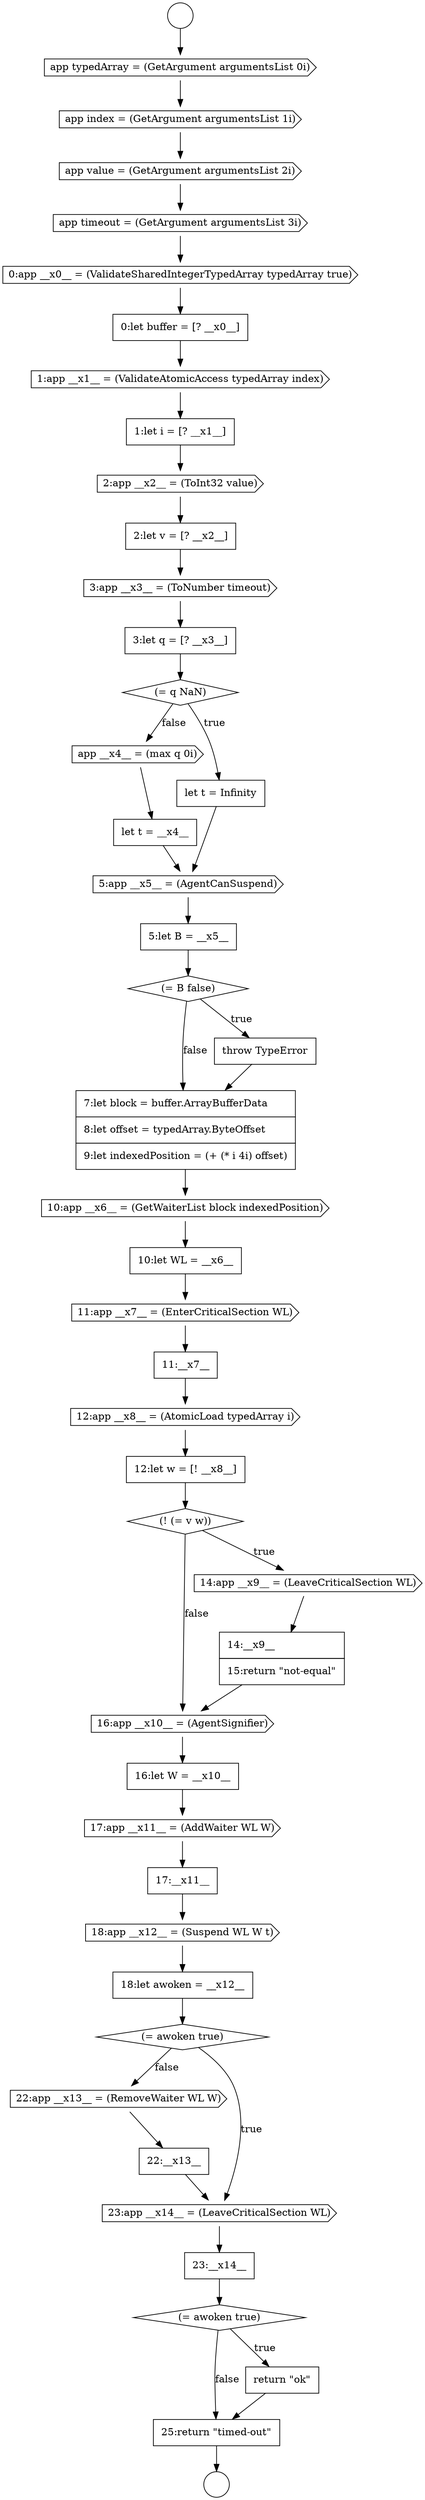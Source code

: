 digraph {
  node16665 [shape=diamond, label=<<font color="black">(= q NaN)</font>> color="black" fillcolor="white" style=filled]
  node16673 [shape=none, margin=0, label=<<font color="black">
    <table border="0" cellborder="1" cellspacing="0" cellpadding="10">
      <tr><td align="left">7:let block = buffer.ArrayBufferData</td></tr>
      <tr><td align="left">8:let offset = typedArray.ByteOffset</td></tr>
      <tr><td align="left">9:let indexedPosition = (+ (* i 4i) offset)</td></tr>
    </table>
  </font>> color="black" fillcolor="white" style=filled]
  node16694 [shape=diamond, label=<<font color="black">(= awoken true)</font>> color="black" fillcolor="white" style=filled]
  node16686 [shape=none, margin=0, label=<<font color="black">
    <table border="0" cellborder="1" cellspacing="0" cellpadding="10">
      <tr><td align="left">17:__x11__</td></tr>
    </table>
  </font>> color="black" fillcolor="white" style=filled]
  node16670 [shape=none, margin=0, label=<<font color="black">
    <table border="0" cellborder="1" cellspacing="0" cellpadding="10">
      <tr><td align="left">5:let B = __x5__</td></tr>
    </table>
  </font>> color="black" fillcolor="white" style=filled]
  node16674 [shape=cds, label=<<font color="black">10:app __x6__ = (GetWaiterList block indexedPosition)</font>> color="black" fillcolor="white" style=filled]
  node16653 [shape=cds, label=<<font color="black">app typedArray = (GetArgument argumentsList 0i)</font>> color="black" fillcolor="white" style=filled]
  node16667 [shape=cds, label=<<font color="black">app __x4__ = (max q 0i)</font>> color="black" fillcolor="white" style=filled]
  node16671 [shape=diamond, label=<<font color="black">(= B false)</font>> color="black" fillcolor="white" style=filled]
  node16696 [shape=none, margin=0, label=<<font color="black">
    <table border="0" cellborder="1" cellspacing="0" cellpadding="10">
      <tr><td align="left">25:return &quot;timed-out&quot;</td></tr>
    </table>
  </font>> color="black" fillcolor="white" style=filled]
  node16662 [shape=none, margin=0, label=<<font color="black">
    <table border="0" cellborder="1" cellspacing="0" cellpadding="10">
      <tr><td align="left">2:let v = [? __x2__]</td></tr>
    </table>
  </font>> color="black" fillcolor="white" style=filled]
  node16676 [shape=cds, label=<<font color="black">11:app __x7__ = (EnterCriticalSection WL)</font>> color="black" fillcolor="white" style=filled]
  node16658 [shape=none, margin=0, label=<<font color="black">
    <table border="0" cellborder="1" cellspacing="0" cellpadding="10">
      <tr><td align="left">0:let buffer = [? __x0__]</td></tr>
    </table>
  </font>> color="black" fillcolor="white" style=filled]
  node16688 [shape=none, margin=0, label=<<font color="black">
    <table border="0" cellborder="1" cellspacing="0" cellpadding="10">
      <tr><td align="left">18:let awoken = __x12__</td></tr>
    </table>
  </font>> color="black" fillcolor="white" style=filled]
  node16668 [shape=none, margin=0, label=<<font color="black">
    <table border="0" cellborder="1" cellspacing="0" cellpadding="10">
      <tr><td align="left">let t = __x4__</td></tr>
    </table>
  </font>> color="black" fillcolor="white" style=filled]
  node16651 [shape=circle label=" " color="black" fillcolor="white" style=filled]
  node16684 [shape=none, margin=0, label=<<font color="black">
    <table border="0" cellborder="1" cellspacing="0" cellpadding="10">
      <tr><td align="left">16:let W = __x10__</td></tr>
    </table>
  </font>> color="black" fillcolor="white" style=filled]
  node16689 [shape=diamond, label=<<font color="black">(= awoken true)</font>> color="black" fillcolor="white" style=filled]
  node16672 [shape=none, margin=0, label=<<font color="black">
    <table border="0" cellborder="1" cellspacing="0" cellpadding="10">
      <tr><td align="left">throw TypeError</td></tr>
    </table>
  </font>> color="black" fillcolor="white" style=filled]
  node16655 [shape=cds, label=<<font color="black">app value = (GetArgument argumentsList 2i)</font>> color="black" fillcolor="white" style=filled]
  node16680 [shape=diamond, label=<<font color="black">(! (= v w))</font>> color="black" fillcolor="white" style=filled]
  node16693 [shape=none, margin=0, label=<<font color="black">
    <table border="0" cellborder="1" cellspacing="0" cellpadding="10">
      <tr><td align="left">23:__x14__</td></tr>
    </table>
  </font>> color="black" fillcolor="white" style=filled]
  node16687 [shape=cds, label=<<font color="black">18:app __x12__ = (Suspend WL W t)</font>> color="black" fillcolor="white" style=filled]
  node16661 [shape=cds, label=<<font color="black">2:app __x2__ = (ToInt32 value)</font>> color="black" fillcolor="white" style=filled]
  node16652 [shape=circle label=" " color="black" fillcolor="white" style=filled]
  node16657 [shape=cds, label=<<font color="black">0:app __x0__ = (ValidateSharedIntegerTypedArray typedArray true)</font>> color="black" fillcolor="white" style=filled]
  node16656 [shape=cds, label=<<font color="black">app timeout = (GetArgument argumentsList 3i)</font>> color="black" fillcolor="white" style=filled]
  node16683 [shape=cds, label=<<font color="black">16:app __x10__ = (AgentSignifier)</font>> color="black" fillcolor="white" style=filled]
  node16690 [shape=cds, label=<<font color="black">22:app __x13__ = (RemoveWaiter WL W)</font>> color="black" fillcolor="white" style=filled]
  node16677 [shape=none, margin=0, label=<<font color="black">
    <table border="0" cellborder="1" cellspacing="0" cellpadding="10">
      <tr><td align="left">11:__x7__</td></tr>
    </table>
  </font>> color="black" fillcolor="white" style=filled]
  node16666 [shape=none, margin=0, label=<<font color="black">
    <table border="0" cellborder="1" cellspacing="0" cellpadding="10">
      <tr><td align="left">let t = Infinity</td></tr>
    </table>
  </font>> color="black" fillcolor="white" style=filled]
  node16669 [shape=cds, label=<<font color="black">5:app __x5__ = (AgentCanSuspend)</font>> color="black" fillcolor="white" style=filled]
  node16664 [shape=none, margin=0, label=<<font color="black">
    <table border="0" cellborder="1" cellspacing="0" cellpadding="10">
      <tr><td align="left">3:let q = [? __x3__]</td></tr>
    </table>
  </font>> color="black" fillcolor="white" style=filled]
  node16691 [shape=none, margin=0, label=<<font color="black">
    <table border="0" cellborder="1" cellspacing="0" cellpadding="10">
      <tr><td align="left">22:__x13__</td></tr>
    </table>
  </font>> color="black" fillcolor="white" style=filled]
  node16660 [shape=none, margin=0, label=<<font color="black">
    <table border="0" cellborder="1" cellspacing="0" cellpadding="10">
      <tr><td align="left">1:let i = [? __x1__]</td></tr>
    </table>
  </font>> color="black" fillcolor="white" style=filled]
  node16678 [shape=cds, label=<<font color="black">12:app __x8__ = (AtomicLoad typedArray i)</font>> color="black" fillcolor="white" style=filled]
  node16695 [shape=none, margin=0, label=<<font color="black">
    <table border="0" cellborder="1" cellspacing="0" cellpadding="10">
      <tr><td align="left">return &quot;ok&quot;</td></tr>
    </table>
  </font>> color="black" fillcolor="white" style=filled]
  node16692 [shape=cds, label=<<font color="black">23:app __x14__ = (LeaveCriticalSection WL)</font>> color="black" fillcolor="white" style=filled]
  node16675 [shape=none, margin=0, label=<<font color="black">
    <table border="0" cellborder="1" cellspacing="0" cellpadding="10">
      <tr><td align="left">10:let WL = __x6__</td></tr>
    </table>
  </font>> color="black" fillcolor="white" style=filled]
  node16682 [shape=none, margin=0, label=<<font color="black">
    <table border="0" cellborder="1" cellspacing="0" cellpadding="10">
      <tr><td align="left">14:__x9__</td></tr>
      <tr><td align="left">15:return &quot;not-equal&quot;</td></tr>
    </table>
  </font>> color="black" fillcolor="white" style=filled]
  node16663 [shape=cds, label=<<font color="black">3:app __x3__ = (ToNumber timeout)</font>> color="black" fillcolor="white" style=filled]
  node16685 [shape=cds, label=<<font color="black">17:app __x11__ = (AddWaiter WL W)</font>> color="black" fillcolor="white" style=filled]
  node16679 [shape=none, margin=0, label=<<font color="black">
    <table border="0" cellborder="1" cellspacing="0" cellpadding="10">
      <tr><td align="left">12:let w = [! __x8__]</td></tr>
    </table>
  </font>> color="black" fillcolor="white" style=filled]
  node16681 [shape=cds, label=<<font color="black">14:app __x9__ = (LeaveCriticalSection WL)</font>> color="black" fillcolor="white" style=filled]
  node16659 [shape=cds, label=<<font color="black">1:app __x1__ = (ValidateAtomicAccess typedArray index)</font>> color="black" fillcolor="white" style=filled]
  node16654 [shape=cds, label=<<font color="black">app index = (GetArgument argumentsList 1i)</font>> color="black" fillcolor="white" style=filled]
  node16668 -> node16669 [ color="black"]
  node16664 -> node16665 [ color="black"]
  node16685 -> node16686 [ color="black"]
  node16659 -> node16660 [ color="black"]
  node16657 -> node16658 [ color="black"]
  node16686 -> node16687 [ color="black"]
  node16679 -> node16680 [ color="black"]
  node16654 -> node16655 [ color="black"]
  node16670 -> node16671 [ color="black"]
  node16689 -> node16692 [label=<<font color="black">true</font>> color="black"]
  node16689 -> node16690 [label=<<font color="black">false</font>> color="black"]
  node16655 -> node16656 [ color="black"]
  node16696 -> node16652 [ color="black"]
  node16678 -> node16679 [ color="black"]
  node16667 -> node16668 [ color="black"]
  node16653 -> node16654 [ color="black"]
  node16692 -> node16693 [ color="black"]
  node16661 -> node16662 [ color="black"]
  node16680 -> node16681 [label=<<font color="black">true</font>> color="black"]
  node16680 -> node16683 [label=<<font color="black">false</font>> color="black"]
  node16677 -> node16678 [ color="black"]
  node16690 -> node16691 [ color="black"]
  node16658 -> node16659 [ color="black"]
  node16656 -> node16657 [ color="black"]
  node16663 -> node16664 [ color="black"]
  node16676 -> node16677 [ color="black"]
  node16684 -> node16685 [ color="black"]
  node16665 -> node16666 [label=<<font color="black">true</font>> color="black"]
  node16665 -> node16667 [label=<<font color="black">false</font>> color="black"]
  node16660 -> node16661 [ color="black"]
  node16675 -> node16676 [ color="black"]
  node16694 -> node16695 [label=<<font color="black">true</font>> color="black"]
  node16694 -> node16696 [label=<<font color="black">false</font>> color="black"]
  node16662 -> node16663 [ color="black"]
  node16669 -> node16670 [ color="black"]
  node16666 -> node16669 [ color="black"]
  node16695 -> node16696 [ color="black"]
  node16674 -> node16675 [ color="black"]
  node16682 -> node16683 [ color="black"]
  node16693 -> node16694 [ color="black"]
  node16683 -> node16684 [ color="black"]
  node16673 -> node16674 [ color="black"]
  node16688 -> node16689 [ color="black"]
  node16671 -> node16672 [label=<<font color="black">true</font>> color="black"]
  node16671 -> node16673 [label=<<font color="black">false</font>> color="black"]
  node16687 -> node16688 [ color="black"]
  node16672 -> node16673 [ color="black"]
  node16691 -> node16692 [ color="black"]
  node16651 -> node16653 [ color="black"]
  node16681 -> node16682 [ color="black"]
}
